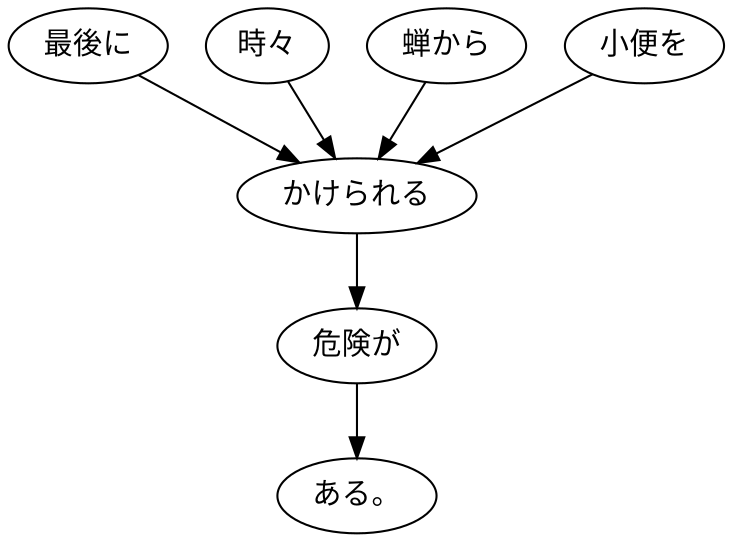 digraph graph4037 {
	node0 [label="最後に"];
	node1 [label="時々"];
	node2 [label="蝉から"];
	node3 [label="小便を"];
	node4 [label="かけられる"];
	node5 [label="危険が"];
	node6 [label="ある。"];
	node0 -> node4;
	node1 -> node4;
	node2 -> node4;
	node3 -> node4;
	node4 -> node5;
	node5 -> node6;
}
